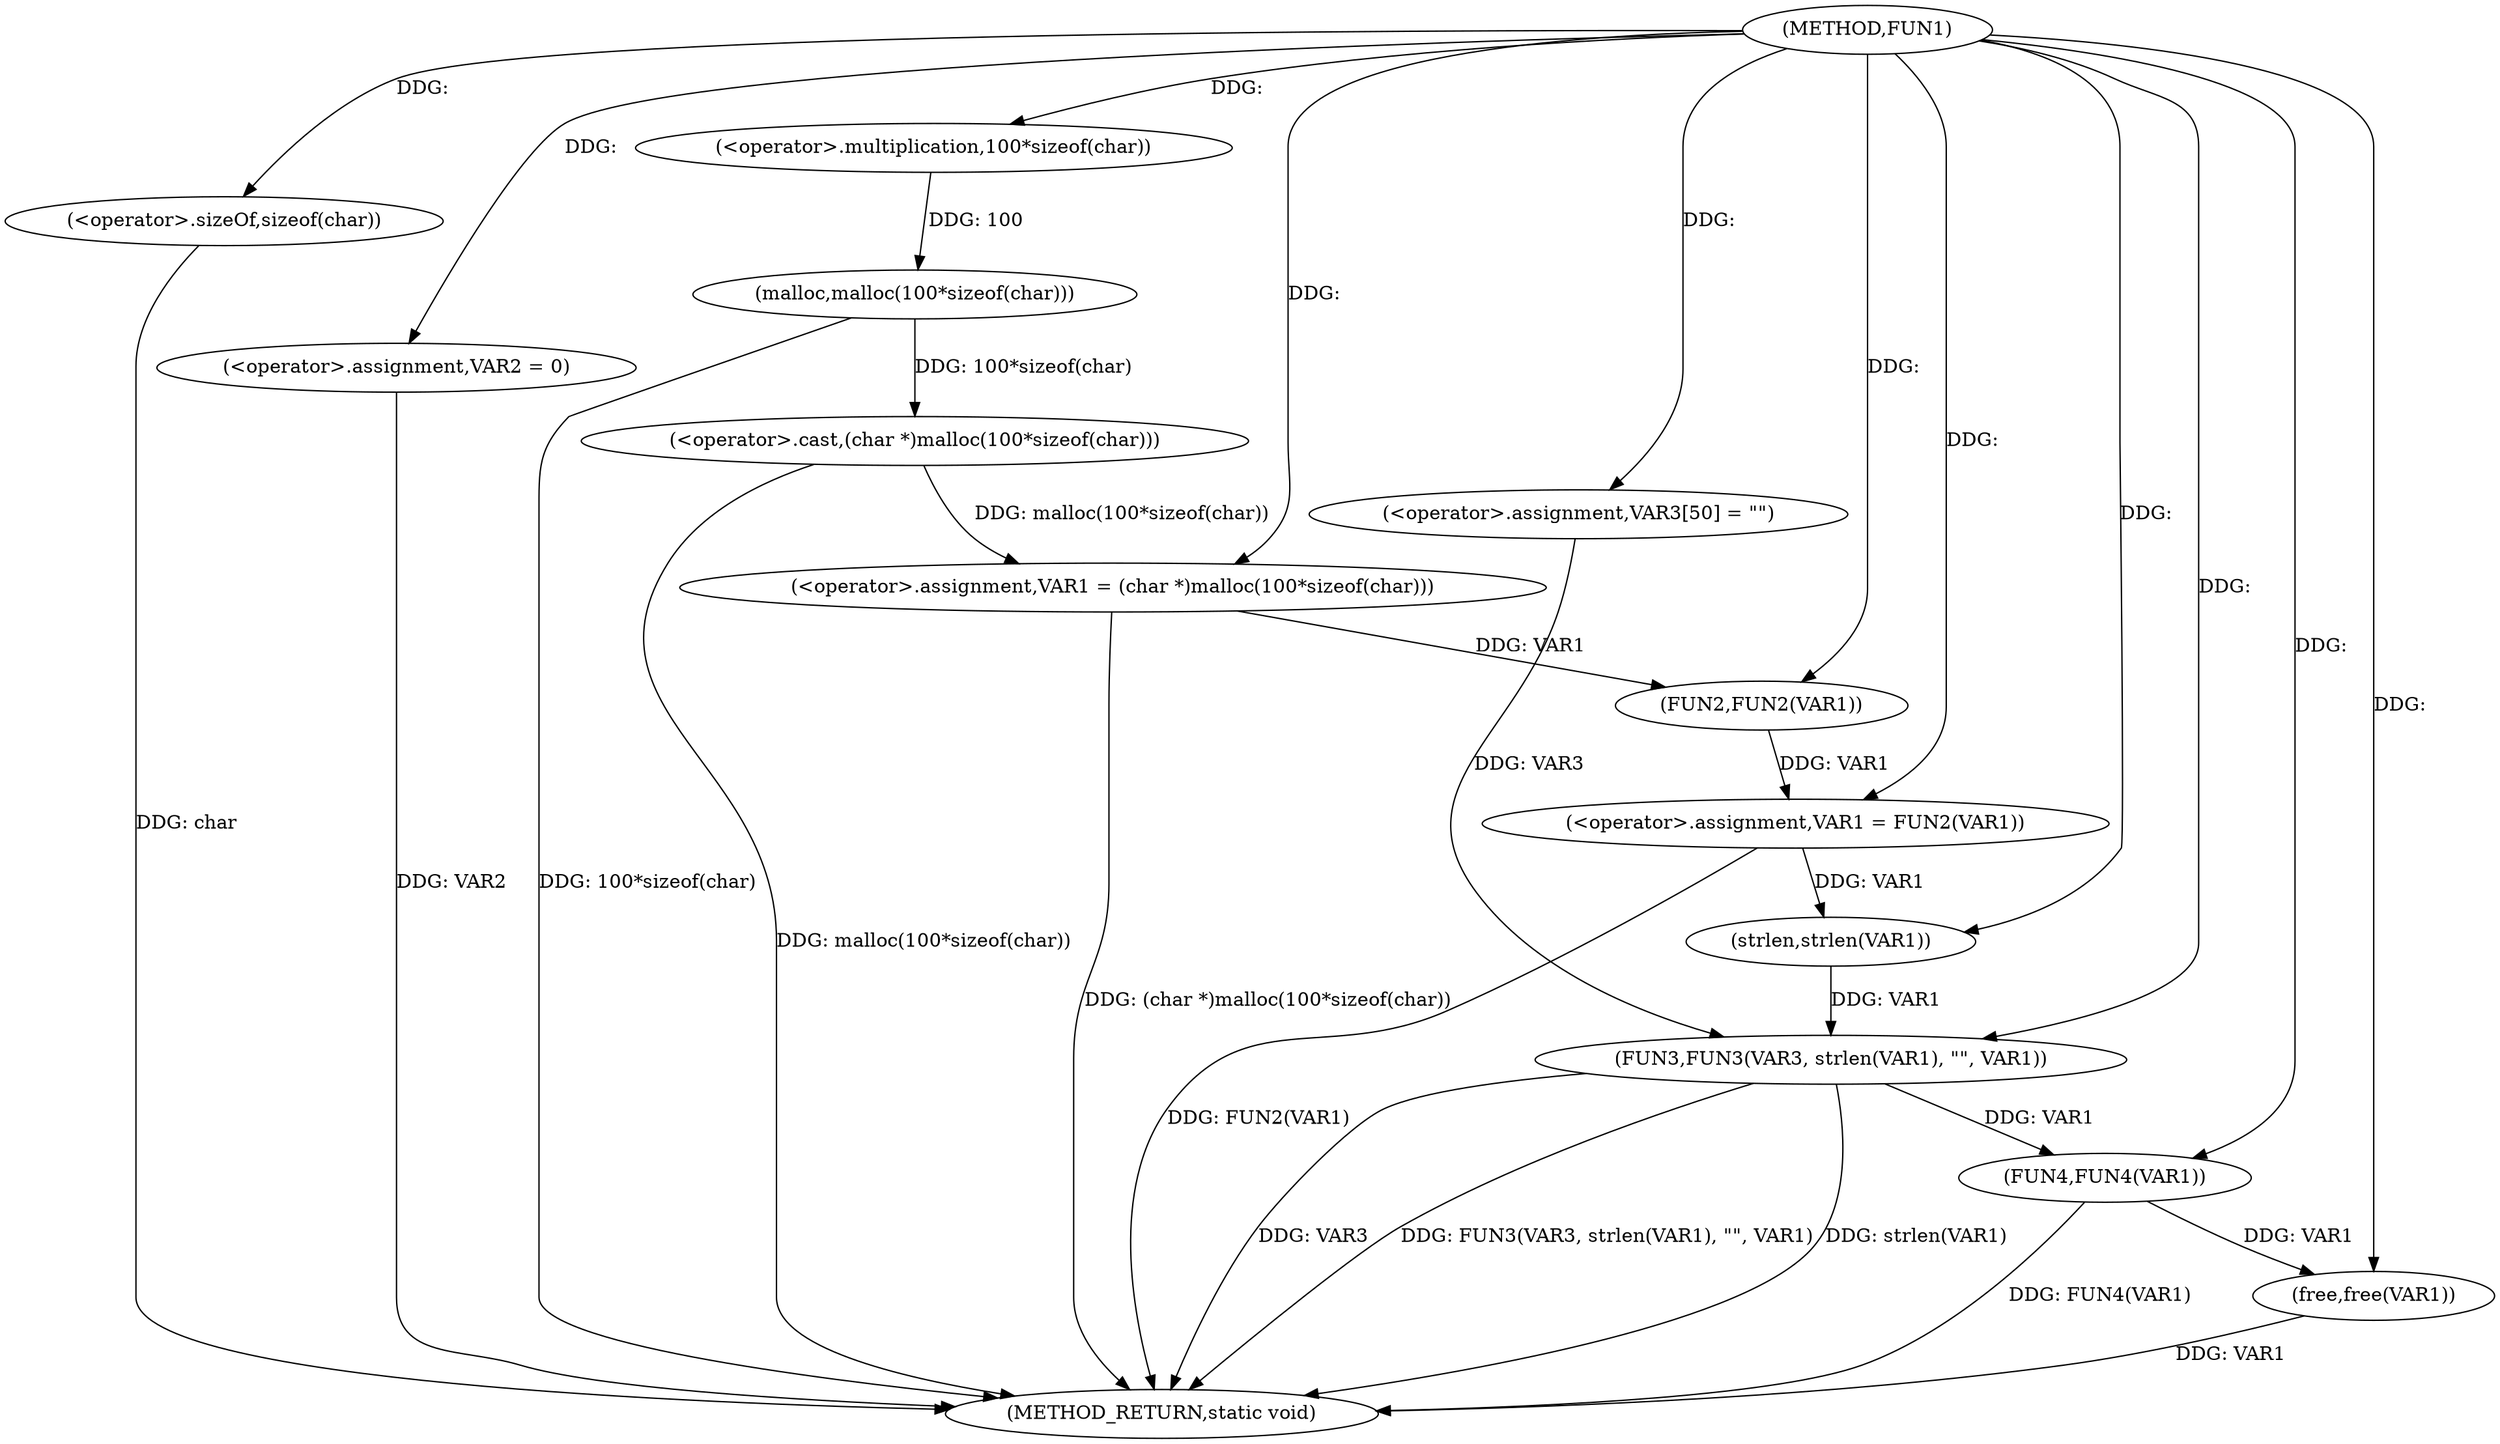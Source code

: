 digraph FUN1 {  
"1000100" [label = "(METHOD,FUN1)" ]
"1000134" [label = "(METHOD_RETURN,static void)" ]
"1000103" [label = "(<operator>.assignment,VAR1 = (char *)malloc(100*sizeof(char)))" ]
"1000105" [label = "(<operator>.cast,(char *)malloc(100*sizeof(char)))" ]
"1000107" [label = "(malloc,malloc(100*sizeof(char)))" ]
"1000108" [label = "(<operator>.multiplication,100*sizeof(char))" ]
"1000110" [label = "(<operator>.sizeOf,sizeof(char))" ]
"1000112" [label = "(<operator>.assignment,VAR2 = 0)" ]
"1000115" [label = "(<operator>.assignment,VAR1 = FUN2(VAR1))" ]
"1000117" [label = "(FUN2,FUN2(VAR1))" ]
"1000121" [label = "(<operator>.assignment,VAR3[50] = \"\")" ]
"1000124" [label = "(FUN3,FUN3(VAR3, strlen(VAR1), \"\", VAR1))" ]
"1000126" [label = "(strlen,strlen(VAR1))" ]
"1000130" [label = "(FUN4,FUN4(VAR1))" ]
"1000132" [label = "(free,free(VAR1))" ]
  "1000115" -> "1000134"  [ label = "DDG: FUN2(VAR1)"] 
  "1000124" -> "1000134"  [ label = "DDG: VAR3"] 
  "1000107" -> "1000134"  [ label = "DDG: 100*sizeof(char)"] 
  "1000105" -> "1000134"  [ label = "DDG: malloc(100*sizeof(char))"] 
  "1000103" -> "1000134"  [ label = "DDG: (char *)malloc(100*sizeof(char))"] 
  "1000110" -> "1000134"  [ label = "DDG: char"] 
  "1000124" -> "1000134"  [ label = "DDG: FUN3(VAR3, strlen(VAR1), \"\", VAR1)"] 
  "1000130" -> "1000134"  [ label = "DDG: FUN4(VAR1)"] 
  "1000124" -> "1000134"  [ label = "DDG: strlen(VAR1)"] 
  "1000132" -> "1000134"  [ label = "DDG: VAR1"] 
  "1000112" -> "1000134"  [ label = "DDG: VAR2"] 
  "1000105" -> "1000103"  [ label = "DDG: malloc(100*sizeof(char))"] 
  "1000100" -> "1000103"  [ label = "DDG: "] 
  "1000107" -> "1000105"  [ label = "DDG: 100*sizeof(char)"] 
  "1000108" -> "1000107"  [ label = "DDG: 100"] 
  "1000100" -> "1000108"  [ label = "DDG: "] 
  "1000100" -> "1000110"  [ label = "DDG: "] 
  "1000100" -> "1000112"  [ label = "DDG: "] 
  "1000117" -> "1000115"  [ label = "DDG: VAR1"] 
  "1000100" -> "1000115"  [ label = "DDG: "] 
  "1000103" -> "1000117"  [ label = "DDG: VAR1"] 
  "1000100" -> "1000117"  [ label = "DDG: "] 
  "1000100" -> "1000121"  [ label = "DDG: "] 
  "1000121" -> "1000124"  [ label = "DDG: VAR3"] 
  "1000100" -> "1000124"  [ label = "DDG: "] 
  "1000126" -> "1000124"  [ label = "DDG: VAR1"] 
  "1000115" -> "1000126"  [ label = "DDG: VAR1"] 
  "1000100" -> "1000126"  [ label = "DDG: "] 
  "1000124" -> "1000130"  [ label = "DDG: VAR1"] 
  "1000100" -> "1000130"  [ label = "DDG: "] 
  "1000130" -> "1000132"  [ label = "DDG: VAR1"] 
  "1000100" -> "1000132"  [ label = "DDG: "] 
}
